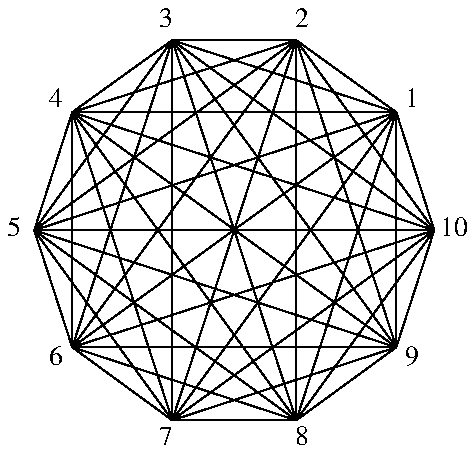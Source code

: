 .PS
pi = 3.1415926; n = 10; r = 1; s = 2*pi/n
for i = 1 to n-1 do {
	    for j = i+1 to n do {
			        line from r*cos(s*i), r*sin(s*i) to r*cos(s*j), r*sin(s*j)
					    }
}
r1 = r+0.1
for i = 1 to n do {
	    sprintf("%g", i) at r1*cos(s*i), r1*sin(s*i)
}
.PE
